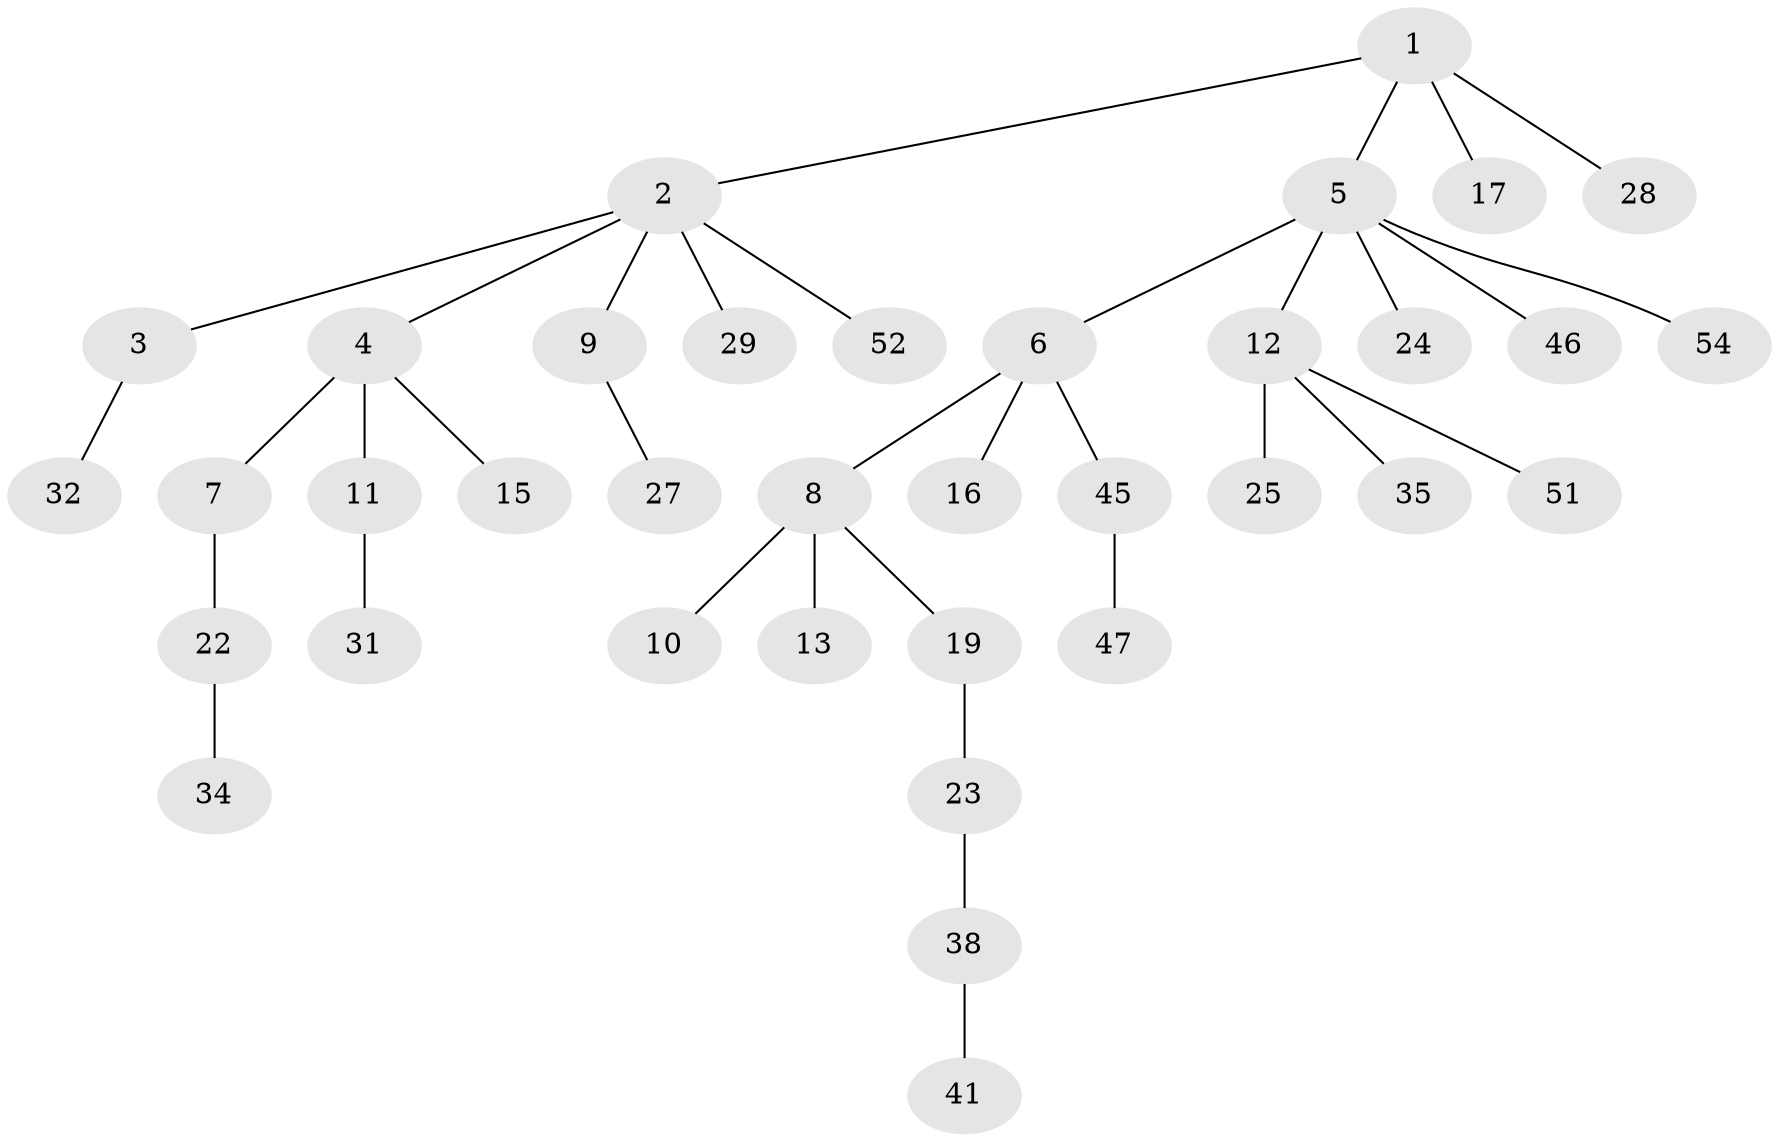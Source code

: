 // Generated by graph-tools (version 1.1) at 2025/52/02/27/25 19:52:10]
// undirected, 36 vertices, 35 edges
graph export_dot {
graph [start="1"]
  node [color=gray90,style=filled];
  1 [super="+44"];
  2 [super="+14"];
  3;
  4;
  5 [super="+40"];
  6 [super="+18"];
  7 [super="+42"];
  8 [super="+43"];
  9 [super="+21"];
  10;
  11 [super="+53"];
  12 [super="+20"];
  13 [super="+37"];
  15 [super="+56"];
  16;
  17 [super="+33"];
  19 [super="+26"];
  22;
  23 [super="+49"];
  24 [super="+39"];
  25 [super="+36"];
  27;
  28 [super="+30"];
  29;
  31 [super="+50"];
  32 [super="+48"];
  34 [super="+59"];
  35;
  38 [super="+57"];
  41;
  45;
  46;
  47 [super="+58"];
  51;
  52 [super="+55"];
  54;
  1 -- 2;
  1 -- 5;
  1 -- 17;
  1 -- 28;
  2 -- 3;
  2 -- 4;
  2 -- 9;
  2 -- 52;
  2 -- 29;
  3 -- 32;
  4 -- 7;
  4 -- 11;
  4 -- 15;
  5 -- 6;
  5 -- 12;
  5 -- 24;
  5 -- 54;
  5 -- 46;
  6 -- 8;
  6 -- 16;
  6 -- 45;
  7 -- 22;
  8 -- 10;
  8 -- 13;
  8 -- 19;
  9 -- 27;
  11 -- 31;
  12 -- 25;
  12 -- 35;
  12 -- 51;
  19 -- 23;
  22 -- 34;
  23 -- 38;
  38 -- 41;
  45 -- 47;
}
